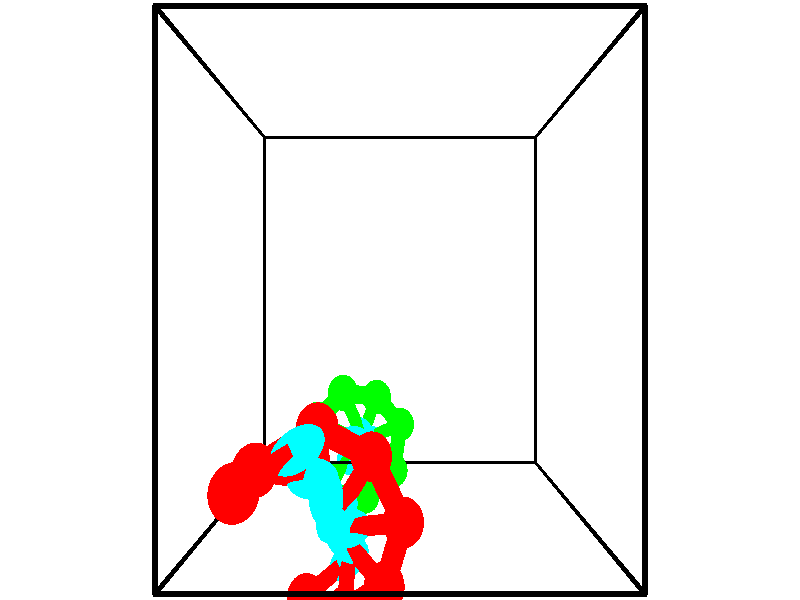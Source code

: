 // switches for output
#declare DRAW_BASES = 1; // possible values are 0, 1; only relevant for DNA ribbons
#declare DRAW_BASES_TYPE = 3; // possible values are 1, 2, 3; only relevant for DNA ribbons
#declare DRAW_FOG = 0; // set to 1 to enable fog

#include "colors.inc"

#include "transforms.inc"
background { rgb <1, 1, 1>}

#default {
   normal{
       ripples 0.25
       frequency 0.20
       turbulence 0.2
       lambda 5
   }
	finish {
		phong 0.1
		phong_size 40.
	}
}

// original window dimensions: 1024x640


// camera settings

camera {
	sky <-0, 1, 0>
	up <-0, 1, 0>
	right 1.6 * <1, 0, 0>
	location <2.5, 2.5, 11.1562>
	look_at <2.5, 2.5, 2.5>
	direction <0, 0, -8.6562>
	angle 67.0682
}


# declare cpy_camera_pos = <2.5, 2.5, 11.1562>;
# if (DRAW_FOG = 1)
fog {
	fog_type 2
	up vnormalize(cpy_camera_pos)
	color rgbt<1,1,1,0.3>
	distance 1e-5
	fog_alt 3e-3
	fog_offset 4
}
# end


// LIGHTS

# declare lum = 6;
global_settings {
	ambient_light rgb lum * <0.05, 0.05, 0.05>
	max_trace_level 15
}# declare cpy_direct_light_amount = 0.25;
light_source
{	1000 * <-1, -1, 1>,
	rgb lum * cpy_direct_light_amount
	parallel
}

light_source
{	1000 * <1, 1, -1>,
	rgb lum * cpy_direct_light_amount
	parallel
}

// strand 0

// nucleotide -1

// particle -1
sphere {
	<1.215201, -0.863031, 2.942979> 0.250000
	pigment { color rgbt <1,0,0,0> }
	no_shadow
}
cylinder {
	<1.543167, -0.666426, 2.825571>,  <1.739947, -0.548462, 2.755126>, 0.100000
	pigment { color rgbt <1,0,0,0> }
	no_shadow
}
cylinder {
	<1.543167, -0.666426, 2.825571>,  <1.215201, -0.863031, 2.942979>, 0.100000
	pigment { color rgbt <1,0,0,0> }
	no_shadow
}

// particle -1
sphere {
	<1.543167, -0.666426, 2.825571> 0.100000
	pigment { color rgbt <1,0,0,0> }
	no_shadow
}
sphere {
	0, 1
	scale<0.080000,0.200000,0.300000>
	matrix <-0.096100, 0.623604, 0.775811,
		0.564360, -0.607893, 0.558538,
		0.819916, 0.491512, -0.293519,
		1.789142, -0.518972, 2.737515>
	pigment { color rgbt <0,1,1,0> }
	no_shadow
}
cylinder {
	<1.780931, -0.822185, 3.431144>,  <1.215201, -0.863031, 2.942979>, 0.130000
	pigment { color rgbt <1,0,0,0> }
	no_shadow
}

// nucleotide -1

// particle -1
sphere {
	<1.780931, -0.822185, 3.431144> 0.250000
	pigment { color rgbt <1,0,0,0> }
	no_shadow
}
cylinder {
	<1.807961, -0.489161, 3.211226>,  <1.824178, -0.289346, 3.079275>, 0.100000
	pigment { color rgbt <1,0,0,0> }
	no_shadow
}
cylinder {
	<1.807961, -0.489161, 3.211226>,  <1.780931, -0.822185, 3.431144>, 0.100000
	pigment { color rgbt <1,0,0,0> }
	no_shadow
}

// particle -1
sphere {
	<1.807961, -0.489161, 3.211226> 0.100000
	pigment { color rgbt <1,0,0,0> }
	no_shadow
}
sphere {
	0, 1
	scale<0.080000,0.200000,0.300000>
	matrix <0.028116, 0.549247, 0.835187,
		0.997318, -0.071894, 0.013706,
		0.067573, 0.832561, -0.549795,
		1.828232, -0.239392, 3.046287>
	pigment { color rgbt <0,1,1,0> }
	no_shadow
}
cylinder {
	<2.306416, -0.425712, 3.775208>,  <1.780931, -0.822185, 3.431144>, 0.130000
	pigment { color rgbt <1,0,0,0> }
	no_shadow
}

// nucleotide -1

// particle -1
sphere {
	<2.306416, -0.425712, 3.775208> 0.250000
	pigment { color rgbt <1,0,0,0> }
	no_shadow
}
cylinder {
	<2.016190, -0.197672, 3.621044>,  <1.842054, -0.060848, 3.528546>, 0.100000
	pigment { color rgbt <1,0,0,0> }
	no_shadow
}
cylinder {
	<2.016190, -0.197672, 3.621044>,  <2.306416, -0.425712, 3.775208>, 0.100000
	pigment { color rgbt <1,0,0,0> }
	no_shadow
}

// particle -1
sphere {
	<2.016190, -0.197672, 3.621044> 0.100000
	pigment { color rgbt <1,0,0,0> }
	no_shadow
}
sphere {
	0, 1
	scale<0.080000,0.200000,0.300000>
	matrix <0.061318, 0.611396, 0.788945,
		0.685415, 0.548800, -0.478566,
		-0.725566, 0.570100, -0.385409,
		1.798520, -0.026642, 3.505421>
	pigment { color rgbt <0,1,1,0> }
	no_shadow
}
cylinder {
	<2.540713, 0.254696, 3.837212>,  <2.306416, -0.425712, 3.775208>, 0.130000
	pigment { color rgbt <1,0,0,0> }
	no_shadow
}

// nucleotide -1

// particle -1
sphere {
	<2.540713, 0.254696, 3.837212> 0.250000
	pigment { color rgbt <1,0,0,0> }
	no_shadow
}
cylinder {
	<2.143890, 0.212151, 3.810345>,  <1.905797, 0.186623, 3.794224>, 0.100000
	pigment { color rgbt <1,0,0,0> }
	no_shadow
}
cylinder {
	<2.143890, 0.212151, 3.810345>,  <2.540713, 0.254696, 3.837212>, 0.100000
	pigment { color rgbt <1,0,0,0> }
	no_shadow
}

// particle -1
sphere {
	<2.143890, 0.212151, 3.810345> 0.100000
	pigment { color rgbt <1,0,0,0> }
	no_shadow
}
sphere {
	0, 1
	scale<0.080000,0.200000,0.300000>
	matrix <-0.111489, 0.496087, 0.861085,
		-0.058266, 0.861734, -0.504004,
		-0.992056, -0.106363, -0.067169,
		1.846274, 0.180242, 3.790194>
	pigment { color rgbt <0,1,1,0> }
	no_shadow
}
cylinder {
	<2.152860, 0.910035, 3.794776>,  <2.540713, 0.254696, 3.837212>, 0.130000
	pigment { color rgbt <1,0,0,0> }
	no_shadow
}

// nucleotide -1

// particle -1
sphere {
	<2.152860, 0.910035, 3.794776> 0.250000
	pigment { color rgbt <1,0,0,0> }
	no_shadow
}
cylinder {
	<1.930908, 0.625526, 3.967381>,  <1.797737, 0.454821, 4.070943>, 0.100000
	pigment { color rgbt <1,0,0,0> }
	no_shadow
}
cylinder {
	<1.930908, 0.625526, 3.967381>,  <2.152860, 0.910035, 3.794776>, 0.100000
	pigment { color rgbt <1,0,0,0> }
	no_shadow
}

// particle -1
sphere {
	<1.930908, 0.625526, 3.967381> 0.100000
	pigment { color rgbt <1,0,0,0> }
	no_shadow
}
sphere {
	0, 1
	scale<0.080000,0.200000,0.300000>
	matrix <0.033453, 0.499191, 0.865846,
		-0.831258, 0.494875, -0.253196,
		-0.554879, -0.711271, 0.431512,
		1.764444, 0.412145, 4.096834>
	pigment { color rgbt <0,1,1,0> }
	no_shadow
}
cylinder {
	<1.525792, 1.242693, 4.047325>,  <2.152860, 0.910035, 3.794776>, 0.130000
	pigment { color rgbt <1,0,0,0> }
	no_shadow
}

// nucleotide -1

// particle -1
sphere {
	<1.525792, 1.242693, 4.047325> 0.250000
	pigment { color rgbt <1,0,0,0> }
	no_shadow
}
cylinder {
	<1.609467, 0.917814, 4.265160>,  <1.659671, 0.722887, 4.395861>, 0.100000
	pigment { color rgbt <1,0,0,0> }
	no_shadow
}
cylinder {
	<1.609467, 0.917814, 4.265160>,  <1.525792, 1.242693, 4.047325>, 0.100000
	pigment { color rgbt <1,0,0,0> }
	no_shadow
}

// particle -1
sphere {
	<1.609467, 0.917814, 4.265160> 0.100000
	pigment { color rgbt <1,0,0,0> }
	no_shadow
}
sphere {
	0, 1
	scale<0.080000,0.200000,0.300000>
	matrix <-0.223224, 0.502543, 0.835237,
		-0.952057, -0.296285, -0.076177,
		0.209186, -0.812198, 0.544588,
		1.672222, 0.674155, 4.428536>
	pigment { color rgbt <0,1,1,0> }
	no_shadow
}
cylinder {
	<0.891509, 0.927937, 4.466012>,  <1.525792, 1.242693, 4.047325>, 0.130000
	pigment { color rgbt <1,0,0,0> }
	no_shadow
}

// nucleotide -1

// particle -1
sphere {
	<0.891509, 0.927937, 4.466012> 0.250000
	pigment { color rgbt <1,0,0,0> }
	no_shadow
}
cylinder {
	<1.272400, 0.915228, 4.587505>,  <1.500934, 0.907602, 4.660401>, 0.100000
	pigment { color rgbt <1,0,0,0> }
	no_shadow
}
cylinder {
	<1.272400, 0.915228, 4.587505>,  <0.891509, 0.927937, 4.466012>, 0.100000
	pigment { color rgbt <1,0,0,0> }
	no_shadow
}

// particle -1
sphere {
	<1.272400, 0.915228, 4.587505> 0.100000
	pigment { color rgbt <1,0,0,0> }
	no_shadow
}
sphere {
	0, 1
	scale<0.080000,0.200000,0.300000>
	matrix <-0.205948, 0.667573, 0.715494,
		-0.225498, -0.743866, 0.629138,
		0.952227, -0.031773, 0.303734,
		1.558068, 0.905696, 4.678626>
	pigment { color rgbt <0,1,1,0> }
	no_shadow
}
cylinder {
	<0.854711, 0.906390, 5.180259>,  <0.891509, 0.927937, 4.466012>, 0.130000
	pigment { color rgbt <1,0,0,0> }
	no_shadow
}

// nucleotide -1

// particle -1
sphere {
	<0.854711, 0.906390, 5.180259> 0.250000
	pigment { color rgbt <1,0,0,0> }
	no_shadow
}
cylinder {
	<1.195656, 1.089657, 5.079412>,  <1.400222, 1.199617, 5.018904>, 0.100000
	pigment { color rgbt <1,0,0,0> }
	no_shadow
}
cylinder {
	<1.195656, 1.089657, 5.079412>,  <0.854711, 0.906390, 5.180259>, 0.100000
	pigment { color rgbt <1,0,0,0> }
	no_shadow
}

// particle -1
sphere {
	<1.195656, 1.089657, 5.079412> 0.100000
	pigment { color rgbt <1,0,0,0> }
	no_shadow
}
sphere {
	0, 1
	scale<0.080000,0.200000,0.300000>
	matrix <-0.056885, 0.560473, 0.826217,
		0.519848, -0.689895, 0.503789,
		0.852363, 0.458165, -0.252116,
		1.451364, 1.227107, 5.003777>
	pigment { color rgbt <0,1,1,0> }
	no_shadow
}
// strand 1

// nucleotide -1

// particle -1
sphere {
	<1.216338, 0.927648, 1.744834> 0.250000
	pigment { color rgbt <0,1,0,0> }
	no_shadow
}
cylinder {
	<1.572517, 0.754662, 1.688160>,  <1.786225, 0.650870, 1.654156>, 0.100000
	pigment { color rgbt <0,1,0,0> }
	no_shadow
}
cylinder {
	<1.572517, 0.754662, 1.688160>,  <1.216338, 0.927648, 1.744834>, 0.100000
	pigment { color rgbt <0,1,0,0> }
	no_shadow
}

// particle -1
sphere {
	<1.572517, 0.754662, 1.688160> 0.100000
	pigment { color rgbt <0,1,0,0> }
	no_shadow
}
sphere {
	0, 1
	scale<0.080000,0.200000,0.300000>
	matrix <-0.172748, -0.033177, -0.984407,
		0.421022, 0.901039, -0.104250,
		0.890448, -0.432466, -0.141685,
		1.839652, 0.624922, 1.645655>
	pigment { color rgbt <0,1,1,0> }
	no_shadow
}
cylinder {
	<1.544277, 1.204453, 1.036464>,  <1.216338, 0.927648, 1.744834>, 0.130000
	pigment { color rgbt <0,1,0,0> }
	no_shadow
}

// nucleotide -1

// particle -1
sphere {
	<1.544277, 1.204453, 1.036464> 0.250000
	pigment { color rgbt <0,1,0,0> }
	no_shadow
}
cylinder {
	<1.739044, 0.863235, 1.111542>,  <1.855904, 0.658505, 1.156588>, 0.100000
	pigment { color rgbt <0,1,0,0> }
	no_shadow
}
cylinder {
	<1.739044, 0.863235, 1.111542>,  <1.544277, 1.204453, 1.036464>, 0.100000
	pigment { color rgbt <0,1,0,0> }
	no_shadow
}

// particle -1
sphere {
	<1.739044, 0.863235, 1.111542> 0.100000
	pigment { color rgbt <0,1,0,0> }
	no_shadow
}
sphere {
	0, 1
	scale<0.080000,0.200000,0.300000>
	matrix <-0.061917, -0.248058, -0.966765,
		0.871251, 0.459113, -0.173602,
		0.486918, -0.853043, 0.187694,
		1.885119, 0.607323, 1.167850>
	pigment { color rgbt <0,1,1,0> }
	no_shadow
}
cylinder {
	<2.091462, 1.087579, 0.615949>,  <1.544277, 1.204453, 1.036464>, 0.130000
	pigment { color rgbt <0,1,0,0> }
	no_shadow
}

// nucleotide -1

// particle -1
sphere {
	<2.091462, 1.087579, 0.615949> 0.250000
	pigment { color rgbt <0,1,0,0> }
	no_shadow
}
cylinder {
	<1.932022, 0.733185, 0.710732>,  <1.836358, 0.520548, 0.767601>, 0.100000
	pigment { color rgbt <0,1,0,0> }
	no_shadow
}
cylinder {
	<1.932022, 0.733185, 0.710732>,  <2.091462, 1.087579, 0.615949>, 0.100000
	pigment { color rgbt <0,1,0,0> }
	no_shadow
}

// particle -1
sphere {
	<1.932022, 0.733185, 0.710732> 0.100000
	pigment { color rgbt <0,1,0,0> }
	no_shadow
}
sphere {
	0, 1
	scale<0.080000,0.200000,0.300000>
	matrix <-0.119024, -0.206209, -0.971242,
		0.909369, -0.415339, -0.023259,
		-0.398599, -0.885986, 0.236955,
		1.812442, 0.467389, 0.781818>
	pigment { color rgbt <0,1,1,0> }
	no_shadow
}
cylinder {
	<2.504401, 0.603670, 0.122409>,  <2.091462, 1.087579, 0.615949>, 0.130000
	pigment { color rgbt <0,1,0,0> }
	no_shadow
}

// nucleotide -1

// particle -1
sphere {
	<2.504401, 0.603670, 0.122409> 0.250000
	pigment { color rgbt <0,1,0,0> }
	no_shadow
}
cylinder {
	<2.145058, 0.500443, 0.264593>,  <1.929452, 0.438506, 0.349904>, 0.100000
	pigment { color rgbt <0,1,0,0> }
	no_shadow
}
cylinder {
	<2.145058, 0.500443, 0.264593>,  <2.504401, 0.603670, 0.122409>, 0.100000
	pigment { color rgbt <0,1,0,0> }
	no_shadow
}

// particle -1
sphere {
	<2.145058, 0.500443, 0.264593> 0.100000
	pigment { color rgbt <0,1,0,0> }
	no_shadow
}
sphere {
	0, 1
	scale<0.080000,0.200000,0.300000>
	matrix <-0.301956, -0.224895, -0.926415,
		0.319020, -0.939587, 0.124111,
		-0.898359, -0.258069, 0.355460,
		1.875550, 0.423022, 0.371231>
	pigment { color rgbt <0,1,1,0> }
	no_shadow
}
cylinder {
	<2.387464, -0.091341, 0.141832>,  <2.504401, 0.603670, 0.122409>, 0.130000
	pigment { color rgbt <0,1,0,0> }
	no_shadow
}

// nucleotide -1

// particle -1
sphere {
	<2.387464, -0.091341, 0.141832> 0.250000
	pigment { color rgbt <0,1,0,0> }
	no_shadow
}
cylinder {
	<2.071014, 0.146580, 0.084795>,  <1.881145, 0.289332, 0.050573>, 0.100000
	pigment { color rgbt <0,1,0,0> }
	no_shadow
}
cylinder {
	<2.071014, 0.146580, 0.084795>,  <2.387464, -0.091341, 0.141832>, 0.100000
	pigment { color rgbt <0,1,0,0> }
	no_shadow
}

// particle -1
sphere {
	<2.071014, 0.146580, 0.084795> 0.100000
	pigment { color rgbt <0,1,0,0> }
	no_shadow
}
sphere {
	0, 1
	scale<0.080000,0.200000,0.300000>
	matrix <-0.056569, -0.303279, -0.951221,
		-0.609034, -0.744467, 0.273579,
		-0.791124, 0.594802, -0.142594,
		1.833677, 0.325020, 0.042017>
	pigment { color rgbt <0,1,1,0> }
	no_shadow
}
cylinder {
	<1.866268, -0.547332, -0.062452>,  <2.387464, -0.091341, 0.141832>, 0.130000
	pigment { color rgbt <0,1,0,0> }
	no_shadow
}

// nucleotide -1

// particle -1
sphere {
	<1.866268, -0.547332, -0.062452> 0.250000
	pigment { color rgbt <0,1,0,0> }
	no_shadow
}
cylinder {
	<1.810692, -0.177055, -0.203188>,  <1.777346, 0.045110, -0.287630>, 0.100000
	pigment { color rgbt <0,1,0,0> }
	no_shadow
}
cylinder {
	<1.810692, -0.177055, -0.203188>,  <1.866268, -0.547332, -0.062452>, 0.100000
	pigment { color rgbt <0,1,0,0> }
	no_shadow
}

// particle -1
sphere {
	<1.810692, -0.177055, -0.203188> 0.100000
	pigment { color rgbt <0,1,0,0> }
	no_shadow
}
sphere {
	0, 1
	scale<0.080000,0.200000,0.300000>
	matrix <-0.062914, -0.362820, -0.929733,
		-0.988300, -0.107042, 0.108649,
		-0.138941, 0.925691, -0.351841,
		1.769009, 0.100652, -0.308740>
	pigment { color rgbt <0,1,1,0> }
	no_shadow
}
cylinder {
	<1.144027, -0.553544, -0.373937>,  <1.866268, -0.547332, -0.062452>, 0.130000
	pigment { color rgbt <0,1,0,0> }
	no_shadow
}

// nucleotide -1

// particle -1
sphere {
	<1.144027, -0.553544, -0.373937> 0.250000
	pigment { color rgbt <0,1,0,0> }
	no_shadow
}
cylinder {
	<1.345848, -0.248920, -0.536642>,  <1.466940, -0.066146, -0.634265>, 0.100000
	pigment { color rgbt <0,1,0,0> }
	no_shadow
}
cylinder {
	<1.345848, -0.248920, -0.536642>,  <1.144027, -0.553544, -0.373937>, 0.100000
	pigment { color rgbt <0,1,0,0> }
	no_shadow
}

// particle -1
sphere {
	<1.345848, -0.248920, -0.536642> 0.100000
	pigment { color rgbt <0,1,0,0> }
	no_shadow
}
sphere {
	0, 1
	scale<0.080000,0.200000,0.300000>
	matrix <-0.051013, -0.444008, -0.894569,
		-0.861873, 0.472107, -0.185175,
		0.504551, 0.761559, -0.406763,
		1.497213, -0.020453, -0.658671>
	pigment { color rgbt <0,1,1,0> }
	no_shadow
}
cylinder {
	<0.868429, -0.422477, -1.090529>,  <1.144027, -0.553544, -0.373937>, 0.130000
	pigment { color rgbt <0,1,0,0> }
	no_shadow
}

// nucleotide -1

// particle -1
sphere {
	<0.868429, -0.422477, -1.090529> 0.250000
	pigment { color rgbt <0,1,0,0> }
	no_shadow
}
cylinder {
	<1.256165, -0.324326, -1.085300>,  <1.488806, -0.265435, -1.082163>, 0.100000
	pigment { color rgbt <0,1,0,0> }
	no_shadow
}
cylinder {
	<1.256165, -0.324326, -1.085300>,  <0.868429, -0.422477, -1.090529>, 0.100000
	pigment { color rgbt <0,1,0,0> }
	no_shadow
}

// particle -1
sphere {
	<1.256165, -0.324326, -1.085300> 0.100000
	pigment { color rgbt <0,1,0,0> }
	no_shadow
}
sphere {
	0, 1
	scale<0.080000,0.200000,0.300000>
	matrix <0.145417, -0.529950, -0.835468,
		-0.198079, 0.811753, -0.549383,
		0.969339, 0.245378, 0.013071,
		1.546966, -0.250712, -1.081379>
	pigment { color rgbt <0,1,1,0> }
	no_shadow
}
// box output
cylinder {
	<0.000000, 0.000000, 0.000000>,  <5.000000, 0.000000, 0.000000>, 0.025000
	pigment { color rgbt <0,0,0,0> }
	no_shadow
}
cylinder {
	<0.000000, 0.000000, 0.000000>,  <0.000000, 5.000000, 0.000000>, 0.025000
	pigment { color rgbt <0,0,0,0> }
	no_shadow
}
cylinder {
	<0.000000, 0.000000, 0.000000>,  <0.000000, 0.000000, 5.000000>, 0.025000
	pigment { color rgbt <0,0,0,0> }
	no_shadow
}
cylinder {
	<5.000000, 5.000000, 5.000000>,  <0.000000, 5.000000, 5.000000>, 0.025000
	pigment { color rgbt <0,0,0,0> }
	no_shadow
}
cylinder {
	<5.000000, 5.000000, 5.000000>,  <5.000000, 0.000000, 5.000000>, 0.025000
	pigment { color rgbt <0,0,0,0> }
	no_shadow
}
cylinder {
	<5.000000, 5.000000, 5.000000>,  <5.000000, 5.000000, 0.000000>, 0.025000
	pigment { color rgbt <0,0,0,0> }
	no_shadow
}
cylinder {
	<0.000000, 0.000000, 5.000000>,  <0.000000, 5.000000, 5.000000>, 0.025000
	pigment { color rgbt <0,0,0,0> }
	no_shadow
}
cylinder {
	<0.000000, 0.000000, 5.000000>,  <5.000000, 0.000000, 5.000000>, 0.025000
	pigment { color rgbt <0,0,0,0> }
	no_shadow
}
cylinder {
	<5.000000, 5.000000, 0.000000>,  <0.000000, 5.000000, 0.000000>, 0.025000
	pigment { color rgbt <0,0,0,0> }
	no_shadow
}
cylinder {
	<5.000000, 5.000000, 0.000000>,  <5.000000, 0.000000, 0.000000>, 0.025000
	pigment { color rgbt <0,0,0,0> }
	no_shadow
}
cylinder {
	<5.000000, 0.000000, 5.000000>,  <5.000000, 0.000000, 0.000000>, 0.025000
	pigment { color rgbt <0,0,0,0> }
	no_shadow
}
cylinder {
	<0.000000, 5.000000, 0.000000>,  <0.000000, 5.000000, 5.000000>, 0.025000
	pigment { color rgbt <0,0,0,0> }
	no_shadow
}
// end of box output
